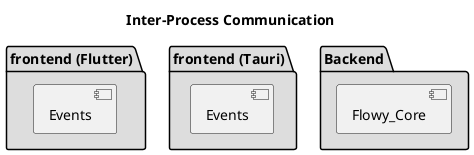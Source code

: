 @startuml
title Inter-Process Communication
'top to bottom direction

package "frontend (Flutter)" #DDDDDD {
    component Dart_Events as "Events"
}
package "frontend (Tauri)" #DDDDDD {
    component TS_Events as "Events"
}

package "Backend" #DDDDDD {
    component Flowy_Core
}

@enduml

@startuml
title Events

package "frontend" #DDDDDD {
    component Events
}

package "Backend" #DDDDDD {
    component FlowyCore
}

FlowyCore <-l- Events
@enduml

@startuml
title Notifications

package "frontend" #DDDDDD {
    component Notifications
}

package "Backend" #DDDDDD {
    component FlowyCore
}

Notifications <-r- FlowyCore
@enduml
